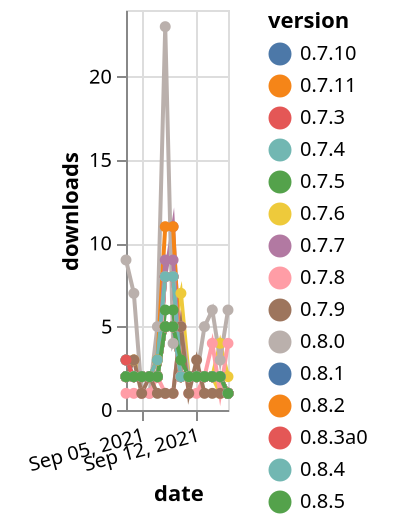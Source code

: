{"$schema": "https://vega.github.io/schema/vega-lite/v5.json", "description": "A simple bar chart with embedded data.", "data": {"values": [{"date": "2021-09-03", "total": 4781, "delta": 2, "version": "0.8.5dev0"}, {"date": "2021-09-04", "total": 4783, "delta": 2, "version": "0.8.5dev0"}, {"date": "2021-09-05", "total": 4785, "delta": 2, "version": "0.8.5dev0"}, {"date": "2021-09-06", "total": 4787, "delta": 2, "version": "0.8.5dev0"}, {"date": "2021-09-07", "total": 4789, "delta": 2, "version": "0.8.5dev0"}, {"date": "2021-09-08", "total": 4797, "delta": 8, "version": "0.8.5dev0"}, {"date": "2021-09-09", "total": 4805, "delta": 8, "version": "0.8.5dev0"}, {"date": "2021-09-10", "total": 4807, "delta": 2, "version": "0.8.5dev0"}, {"date": "2021-09-11", "total": 4809, "delta": 2, "version": "0.8.5dev0"}, {"date": "2021-09-12", "total": 4811, "delta": 2, "version": "0.8.5dev0"}, {"date": "2021-09-13", "total": 4813, "delta": 2, "version": "0.8.5dev0"}, {"date": "2021-09-14", "total": 4815, "delta": 2, "version": "0.8.5dev0"}, {"date": "2021-09-15", "total": 4816, "delta": 1, "version": "0.8.5dev0"}, {"date": "2021-09-16", "total": 4817, "delta": 1, "version": "0.8.5dev0"}, {"date": "2021-09-03", "total": 5264, "delta": 2, "version": "0.9.6a0"}, {"date": "2021-09-04", "total": 5267, "delta": 3, "version": "0.9.6a0"}, {"date": "2021-09-05", "total": 5269, "delta": 2, "version": "0.9.6a0"}, {"date": "2021-09-06", "total": 5271, "delta": 2, "version": "0.9.6a0"}, {"date": "2021-09-07", "total": 5273, "delta": 2, "version": "0.9.6a0"}, {"date": "2021-09-08", "total": 5281, "delta": 8, "version": "0.9.6a0"}, {"date": "2021-09-09", "total": 5292, "delta": 11, "version": "0.9.6a0"}, {"date": "2021-09-10", "total": 5294, "delta": 2, "version": "0.9.6a0"}, {"date": "2021-09-11", "total": 5296, "delta": 2, "version": "0.9.6a0"}, {"date": "2021-09-12", "total": 5298, "delta": 2, "version": "0.9.6a0"}, {"date": "2021-09-13", "total": 5300, "delta": 2, "version": "0.9.6a0"}, {"date": "2021-09-14", "total": 5302, "delta": 2, "version": "0.9.6a0"}, {"date": "2021-09-15", "total": 5304, "delta": 2, "version": "0.9.6a0"}, {"date": "2021-09-16", "total": 5305, "delta": 1, "version": "0.9.6a0"}, {"date": "2021-09-03", "total": 4410, "delta": 3, "version": "0.9.6"}, {"date": "2021-09-04", "total": 4413, "delta": 3, "version": "0.9.6"}, {"date": "2021-09-05", "total": 4415, "delta": 2, "version": "0.9.6"}, {"date": "2021-09-06", "total": 4417, "delta": 2, "version": "0.9.6"}, {"date": "2021-09-07", "total": 4420, "delta": 3, "version": "0.9.6"}, {"date": "2021-09-08", "total": 4425, "delta": 5, "version": "0.9.6"}, {"date": "2021-09-09", "total": 4430, "delta": 5, "version": "0.9.6"}, {"date": "2021-09-10", "total": 4437, "delta": 7, "version": "0.9.6"}, {"date": "2021-09-11", "total": 4439, "delta": 2, "version": "0.9.6"}, {"date": "2021-09-12", "total": 4441, "delta": 2, "version": "0.9.6"}, {"date": "2021-09-13", "total": 4443, "delta": 2, "version": "0.9.6"}, {"date": "2021-09-14", "total": 4445, "delta": 2, "version": "0.9.6"}, {"date": "2021-09-15", "total": 4449, "delta": 4, "version": "0.9.6"}, {"date": "2021-09-16", "total": 4451, "delta": 2, "version": "0.9.6"}, {"date": "2021-09-03", "total": 2709, "delta": 2, "version": "0.9.2"}, {"date": "2021-09-04", "total": 2711, "delta": 2, "version": "0.9.2"}, {"date": "2021-09-05", "total": 2713, "delta": 2, "version": "0.9.2"}, {"date": "2021-09-06", "total": 2715, "delta": 2, "version": "0.9.2"}, {"date": "2021-09-07", "total": 2717, "delta": 2, "version": "0.9.2"}, {"date": "2021-09-08", "total": 2722, "delta": 5, "version": "0.9.2"}, {"date": "2021-09-09", "total": 2727, "delta": 5, "version": "0.9.2"}, {"date": "2021-09-10", "total": 2729, "delta": 2, "version": "0.9.2"}, {"date": "2021-09-11", "total": 2731, "delta": 2, "version": "0.9.2"}, {"date": "2021-09-12", "total": 2733, "delta": 2, "version": "0.9.2"}, {"date": "2021-09-13", "total": 2735, "delta": 2, "version": "0.9.2"}, {"date": "2021-09-14", "total": 2737, "delta": 2, "version": "0.9.2"}, {"date": "2021-09-15", "total": 2739, "delta": 2, "version": "0.9.2"}, {"date": "2021-09-16", "total": 2740, "delta": 1, "version": "0.9.2"}, {"date": "2021-09-03", "total": 3496, "delta": 2, "version": "0.7.5"}, {"date": "2021-09-04", "total": 3498, "delta": 2, "version": "0.7.5"}, {"date": "2021-09-05", "total": 3500, "delta": 2, "version": "0.7.5"}, {"date": "2021-09-06", "total": 3502, "delta": 2, "version": "0.7.5"}, {"date": "2021-09-07", "total": 3504, "delta": 2, "version": "0.7.5"}, {"date": "2021-09-08", "total": 3509, "delta": 5, "version": "0.7.5"}, {"date": "2021-09-09", "total": 3514, "delta": 5, "version": "0.7.5"}, {"date": "2021-09-10", "total": 3516, "delta": 2, "version": "0.7.5"}, {"date": "2021-09-11", "total": 3518, "delta": 2, "version": "0.7.5"}, {"date": "2021-09-12", "total": 3520, "delta": 2, "version": "0.7.5"}, {"date": "2021-09-13", "total": 3522, "delta": 2, "version": "0.7.5"}, {"date": "2021-09-14", "total": 3524, "delta": 2, "version": "0.7.5"}, {"date": "2021-09-15", "total": 3526, "delta": 2, "version": "0.7.5"}, {"date": "2021-09-16", "total": 3527, "delta": 1, "version": "0.7.5"}, {"date": "2021-09-03", "total": 655, "delta": 9, "version": "0.9.9"}, {"date": "2021-09-04", "total": 662, "delta": 7, "version": "0.9.9"}, {"date": "2021-09-05", "total": 663, "delta": 1, "version": "0.9.9"}, {"date": "2021-09-06", "total": 664, "delta": 1, "version": "0.9.9"}, {"date": "2021-09-07", "total": 669, "delta": 5, "version": "0.9.9"}, {"date": "2021-09-08", "total": 692, "delta": 23, "version": "0.9.9"}, {"date": "2021-09-09", "total": 696, "delta": 4, "version": "0.9.9"}, {"date": "2021-09-10", "total": 701, "delta": 5, "version": "0.9.9"}, {"date": "2021-09-11", "total": 703, "delta": 2, "version": "0.9.9"}, {"date": "2021-09-12", "total": 705, "delta": 2, "version": "0.9.9"}, {"date": "2021-09-13", "total": 710, "delta": 5, "version": "0.9.9"}, {"date": "2021-09-14", "total": 716, "delta": 6, "version": "0.9.9"}, {"date": "2021-09-15", "total": 719, "delta": 3, "version": "0.9.9"}, {"date": "2021-09-16", "total": 725, "delta": 6, "version": "0.9.9"}, {"date": "2021-09-03", "total": 6466, "delta": 2, "version": "0.9.2a0"}, {"date": "2021-09-04", "total": 6468, "delta": 2, "version": "0.9.2a0"}, {"date": "2021-09-05", "total": 6470, "delta": 2, "version": "0.9.2a0"}, {"date": "2021-09-06", "total": 6472, "delta": 2, "version": "0.9.2a0"}, {"date": "2021-09-07", "total": 6475, "delta": 3, "version": "0.9.2a0"}, {"date": "2021-09-08", "total": 6486, "delta": 11, "version": "0.9.2a0"}, {"date": "2021-09-09", "total": 6497, "delta": 11, "version": "0.9.2a0"}, {"date": "2021-09-10", "total": 6499, "delta": 2, "version": "0.9.2a0"}, {"date": "2021-09-11", "total": 6501, "delta": 2, "version": "0.9.2a0"}, {"date": "2021-09-12", "total": 6503, "delta": 2, "version": "0.9.2a0"}, {"date": "2021-09-13", "total": 6505, "delta": 2, "version": "0.9.2a0"}, {"date": "2021-09-14", "total": 6507, "delta": 2, "version": "0.9.2a0"}, {"date": "2021-09-15", "total": 6509, "delta": 2, "version": "0.9.2a0"}, {"date": "2021-09-16", "total": 6510, "delta": 1, "version": "0.9.2a0"}, {"date": "2021-09-03", "total": 1659, "delta": 1, "version": "0.9.7"}, {"date": "2021-09-04", "total": 1660, "delta": 1, "version": "0.9.7"}, {"date": "2021-09-05", "total": 1661, "delta": 1, "version": "0.9.7"}, {"date": "2021-09-06", "total": 1662, "delta": 1, "version": "0.9.7"}, {"date": "2021-09-07", "total": 1664, "delta": 2, "version": "0.9.7"}, {"date": "2021-09-08", "total": 1665, "delta": 1, "version": "0.9.7"}, {"date": "2021-09-09", "total": 1666, "delta": 1, "version": "0.9.7"}, {"date": "2021-09-10", "total": 1671, "delta": 5, "version": "0.9.7"}, {"date": "2021-09-11", "total": 1672, "delta": 1, "version": "0.9.7"}, {"date": "2021-09-12", "total": 1673, "delta": 1, "version": "0.9.7"}, {"date": "2021-09-13", "total": 1675, "delta": 2, "version": "0.9.7"}, {"date": "2021-09-14", "total": 1679, "delta": 4, "version": "0.9.7"}, {"date": "2021-09-15", "total": 1680, "delta": 1, "version": "0.9.7"}, {"date": "2021-09-16", "total": 1684, "delta": 4, "version": "0.9.7"}, {"date": "2021-09-03", "total": 3897, "delta": 2, "version": "0.8.1"}, {"date": "2021-09-04", "total": 3899, "delta": 2, "version": "0.8.1"}, {"date": "2021-09-05", "total": 3901, "delta": 2, "version": "0.8.1"}, {"date": "2021-09-06", "total": 3903, "delta": 2, "version": "0.8.1"}, {"date": "2021-09-07", "total": 3905, "delta": 2, "version": "0.8.1"}, {"date": "2021-09-08", "total": 3910, "delta": 5, "version": "0.8.1"}, {"date": "2021-09-09", "total": 3915, "delta": 5, "version": "0.8.1"}, {"date": "2021-09-10", "total": 3917, "delta": 2, "version": "0.8.1"}, {"date": "2021-09-11", "total": 3919, "delta": 2, "version": "0.8.1"}, {"date": "2021-09-12", "total": 3921, "delta": 2, "version": "0.8.1"}, {"date": "2021-09-13", "total": 3923, "delta": 2, "version": "0.8.1"}, {"date": "2021-09-14", "total": 3925, "delta": 2, "version": "0.8.1"}, {"date": "2021-09-15", "total": 3927, "delta": 2, "version": "0.8.1"}, {"date": "2021-09-16", "total": 3928, "delta": 1, "version": "0.8.1"}, {"date": "2021-09-03", "total": 3776, "delta": 2, "version": "0.7.9"}, {"date": "2021-09-04", "total": 3778, "delta": 2, "version": "0.7.9"}, {"date": "2021-09-05", "total": 3780, "delta": 2, "version": "0.7.9"}, {"date": "2021-09-06", "total": 3782, "delta": 2, "version": "0.7.9"}, {"date": "2021-09-07", "total": 3784, "delta": 2, "version": "0.7.9"}, {"date": "2021-09-08", "total": 3789, "delta": 5, "version": "0.7.9"}, {"date": "2021-09-09", "total": 3794, "delta": 5, "version": "0.7.9"}, {"date": "2021-09-10", "total": 3796, "delta": 2, "version": "0.7.9"}, {"date": "2021-09-11", "total": 3798, "delta": 2, "version": "0.7.9"}, {"date": "2021-09-12", "total": 3800, "delta": 2, "version": "0.7.9"}, {"date": "2021-09-13", "total": 3802, "delta": 2, "version": "0.7.9"}, {"date": "2021-09-14", "total": 3804, "delta": 2, "version": "0.7.9"}, {"date": "2021-09-15", "total": 3806, "delta": 2, "version": "0.7.9"}, {"date": "2021-09-16", "total": 3807, "delta": 1, "version": "0.7.9"}, {"date": "2021-09-03", "total": 3421, "delta": 2, "version": "0.8.2"}, {"date": "2021-09-04", "total": 3423, "delta": 2, "version": "0.8.2"}, {"date": "2021-09-05", "total": 3425, "delta": 2, "version": "0.8.2"}, {"date": "2021-09-06", "total": 3427, "delta": 2, "version": "0.8.2"}, {"date": "2021-09-07", "total": 3429, "delta": 2, "version": "0.8.2"}, {"date": "2021-09-08", "total": 3434, "delta": 5, "version": "0.8.2"}, {"date": "2021-09-09", "total": 3439, "delta": 5, "version": "0.8.2"}, {"date": "2021-09-10", "total": 3441, "delta": 2, "version": "0.8.2"}, {"date": "2021-09-11", "total": 3443, "delta": 2, "version": "0.8.2"}, {"date": "2021-09-12", "total": 3445, "delta": 2, "version": "0.8.2"}, {"date": "2021-09-13", "total": 3447, "delta": 2, "version": "0.8.2"}, {"date": "2021-09-14", "total": 3449, "delta": 2, "version": "0.8.2"}, {"date": "2021-09-15", "total": 3451, "delta": 2, "version": "0.8.2"}, {"date": "2021-09-16", "total": 3452, "delta": 1, "version": "0.8.2"}, {"date": "2021-09-03", "total": 4815, "delta": 2, "version": "0.7.11"}, {"date": "2021-09-04", "total": 4817, "delta": 2, "version": "0.7.11"}, {"date": "2021-09-05", "total": 4819, "delta": 2, "version": "0.7.11"}, {"date": "2021-09-06", "total": 4821, "delta": 2, "version": "0.7.11"}, {"date": "2021-09-07", "total": 4823, "delta": 2, "version": "0.7.11"}, {"date": "2021-09-08", "total": 4828, "delta": 5, "version": "0.7.11"}, {"date": "2021-09-09", "total": 4833, "delta": 5, "version": "0.7.11"}, {"date": "2021-09-10", "total": 4835, "delta": 2, "version": "0.7.11"}, {"date": "2021-09-11", "total": 4837, "delta": 2, "version": "0.7.11"}, {"date": "2021-09-12", "total": 4839, "delta": 2, "version": "0.7.11"}, {"date": "2021-09-13", "total": 4841, "delta": 2, "version": "0.7.11"}, {"date": "2021-09-14", "total": 4843, "delta": 2, "version": "0.7.11"}, {"date": "2021-09-15", "total": 4845, "delta": 2, "version": "0.7.11"}, {"date": "2021-09-16", "total": 4846, "delta": 1, "version": "0.7.11"}, {"date": "2021-09-03", "total": 3452, "delta": 2, "version": "0.9.1"}, {"date": "2021-09-04", "total": 3454, "delta": 2, "version": "0.9.1"}, {"date": "2021-09-05", "total": 3456, "delta": 2, "version": "0.9.1"}, {"date": "2021-09-06", "total": 3458, "delta": 2, "version": "0.9.1"}, {"date": "2021-09-07", "total": 3460, "delta": 2, "version": "0.9.1"}, {"date": "2021-09-08", "total": 3465, "delta": 5, "version": "0.9.1"}, {"date": "2021-09-09", "total": 3470, "delta": 5, "version": "0.9.1"}, {"date": "2021-09-10", "total": 3472, "delta": 2, "version": "0.9.1"}, {"date": "2021-09-11", "total": 3474, "delta": 2, "version": "0.9.1"}, {"date": "2021-09-12", "total": 3476, "delta": 2, "version": "0.9.1"}, {"date": "2021-09-13", "total": 3478, "delta": 2, "version": "0.9.1"}, {"date": "2021-09-14", "total": 3480, "delta": 2, "version": "0.9.1"}, {"date": "2021-09-15", "total": 3482, "delta": 2, "version": "0.9.1"}, {"date": "2021-09-16", "total": 3483, "delta": 1, "version": "0.9.1"}, {"date": "2021-09-03", "total": 4522, "delta": 2, "version": "0.8.5"}, {"date": "2021-09-04", "total": 4524, "delta": 2, "version": "0.8.5"}, {"date": "2021-09-05", "total": 4526, "delta": 2, "version": "0.8.5"}, {"date": "2021-09-06", "total": 4528, "delta": 2, "version": "0.8.5"}, {"date": "2021-09-07", "total": 4530, "delta": 2, "version": "0.8.5"}, {"date": "2021-09-08", "total": 4536, "delta": 6, "version": "0.8.5"}, {"date": "2021-09-09", "total": 4542, "delta": 6, "version": "0.8.5"}, {"date": "2021-09-10", "total": 4544, "delta": 2, "version": "0.8.5"}, {"date": "2021-09-11", "total": 4546, "delta": 2, "version": "0.8.5"}, {"date": "2021-09-12", "total": 4548, "delta": 2, "version": "0.8.5"}, {"date": "2021-09-13", "total": 4550, "delta": 2, "version": "0.8.5"}, {"date": "2021-09-14", "total": 4552, "delta": 2, "version": "0.8.5"}, {"date": "2021-09-15", "total": 4554, "delta": 2, "version": "0.8.5"}, {"date": "2021-09-16", "total": 4555, "delta": 1, "version": "0.8.5"}, {"date": "2021-09-03", "total": 3914, "delta": 2, "version": "0.8.0"}, {"date": "2021-09-04", "total": 3916, "delta": 2, "version": "0.8.0"}, {"date": "2021-09-05", "total": 3918, "delta": 2, "version": "0.8.0"}, {"date": "2021-09-06", "total": 3920, "delta": 2, "version": "0.8.0"}, {"date": "2021-09-07", "total": 3922, "delta": 2, "version": "0.8.0"}, {"date": "2021-09-08", "total": 3927, "delta": 5, "version": "0.8.0"}, {"date": "2021-09-09", "total": 3932, "delta": 5, "version": "0.8.0"}, {"date": "2021-09-10", "total": 3934, "delta": 2, "version": "0.8.0"}, {"date": "2021-09-11", "total": 3936, "delta": 2, "version": "0.8.0"}, {"date": "2021-09-12", "total": 3938, "delta": 2, "version": "0.8.0"}, {"date": "2021-09-13", "total": 3940, "delta": 2, "version": "0.8.0"}, {"date": "2021-09-14", "total": 3942, "delta": 2, "version": "0.8.0"}, {"date": "2021-09-15", "total": 3944, "delta": 2, "version": "0.8.0"}, {"date": "2021-09-16", "total": 3945, "delta": 1, "version": "0.8.0"}, {"date": "2021-09-03", "total": 4820, "delta": 3, "version": "0.7.10"}, {"date": "2021-09-04", "total": 4822, "delta": 2, "version": "0.7.10"}, {"date": "2021-09-05", "total": 4824, "delta": 2, "version": "0.7.10"}, {"date": "2021-09-06", "total": 4826, "delta": 2, "version": "0.7.10"}, {"date": "2021-09-07", "total": 4828, "delta": 2, "version": "0.7.10"}, {"date": "2021-09-08", "total": 4836, "delta": 8, "version": "0.7.10"}, {"date": "2021-09-09", "total": 4844, "delta": 8, "version": "0.7.10"}, {"date": "2021-09-10", "total": 4846, "delta": 2, "version": "0.7.10"}, {"date": "2021-09-11", "total": 4848, "delta": 2, "version": "0.7.10"}, {"date": "2021-09-12", "total": 4850, "delta": 2, "version": "0.7.10"}, {"date": "2021-09-13", "total": 4852, "delta": 2, "version": "0.7.10"}, {"date": "2021-09-14", "total": 4854, "delta": 2, "version": "0.7.10"}, {"date": "2021-09-15", "total": 4856, "delta": 2, "version": "0.7.10"}, {"date": "2021-09-16", "total": 4857, "delta": 1, "version": "0.7.10"}, {"date": "2021-09-03", "total": 3470, "delta": 3, "version": "0.8.4"}, {"date": "2021-09-04", "total": 3472, "delta": 2, "version": "0.8.4"}, {"date": "2021-09-05", "total": 3474, "delta": 2, "version": "0.8.4"}, {"date": "2021-09-06", "total": 3476, "delta": 2, "version": "0.8.4"}, {"date": "2021-09-07", "total": 3478, "delta": 2, "version": "0.8.4"}, {"date": "2021-09-08", "total": 3483, "delta": 5, "version": "0.8.4"}, {"date": "2021-09-09", "total": 3488, "delta": 5, "version": "0.8.4"}, {"date": "2021-09-10", "total": 3490, "delta": 2, "version": "0.8.4"}, {"date": "2021-09-11", "total": 3492, "delta": 2, "version": "0.8.4"}, {"date": "2021-09-12", "total": 3494, "delta": 2, "version": "0.8.4"}, {"date": "2021-09-13", "total": 3496, "delta": 2, "version": "0.8.4"}, {"date": "2021-09-14", "total": 3498, "delta": 2, "version": "0.8.4"}, {"date": "2021-09-15", "total": 3500, "delta": 2, "version": "0.8.4"}, {"date": "2021-09-16", "total": 3501, "delta": 1, "version": "0.8.4"}, {"date": "2021-09-03", "total": 3626, "delta": 2, "version": "0.7.3"}, {"date": "2021-09-04", "total": 3628, "delta": 2, "version": "0.7.3"}, {"date": "2021-09-05", "total": 3630, "delta": 2, "version": "0.7.3"}, {"date": "2021-09-06", "total": 3632, "delta": 2, "version": "0.7.3"}, {"date": "2021-09-07", "total": 3634, "delta": 2, "version": "0.7.3"}, {"date": "2021-09-08", "total": 3639, "delta": 5, "version": "0.7.3"}, {"date": "2021-09-09", "total": 3644, "delta": 5, "version": "0.7.3"}, {"date": "2021-09-10", "total": 3646, "delta": 2, "version": "0.7.3"}, {"date": "2021-09-11", "total": 3648, "delta": 2, "version": "0.7.3"}, {"date": "2021-09-12", "total": 3650, "delta": 2, "version": "0.7.3"}, {"date": "2021-09-13", "total": 3652, "delta": 2, "version": "0.7.3"}, {"date": "2021-09-14", "total": 3654, "delta": 2, "version": "0.7.3"}, {"date": "2021-09-15", "total": 3656, "delta": 2, "version": "0.7.3"}, {"date": "2021-09-16", "total": 3657, "delta": 1, "version": "0.7.3"}, {"date": "2021-09-03", "total": 6022, "delta": 2, "version": "0.8.6a0"}, {"date": "2021-09-04", "total": 6024, "delta": 2, "version": "0.8.6a0"}, {"date": "2021-09-05", "total": 6026, "delta": 2, "version": "0.8.6a0"}, {"date": "2021-09-06", "total": 6028, "delta": 2, "version": "0.8.6a0"}, {"date": "2021-09-07", "total": 6030, "delta": 2, "version": "0.8.6a0"}, {"date": "2021-09-08", "total": 6039, "delta": 9, "version": "0.8.6a0"}, {"date": "2021-09-09", "total": 6048, "delta": 9, "version": "0.8.6a0"}, {"date": "2021-09-10", "total": 6050, "delta": 2, "version": "0.8.6a0"}, {"date": "2021-09-11", "total": 6052, "delta": 2, "version": "0.8.6a0"}, {"date": "2021-09-12", "total": 6054, "delta": 2, "version": "0.8.6a0"}, {"date": "2021-09-13", "total": 6056, "delta": 2, "version": "0.8.6a0"}, {"date": "2021-09-14", "total": 6058, "delta": 2, "version": "0.8.6a0"}, {"date": "2021-09-15", "total": 6060, "delta": 2, "version": "0.8.6a0"}, {"date": "2021-09-16", "total": 6061, "delta": 1, "version": "0.8.6a0"}, {"date": "2021-09-03", "total": 5140, "delta": 2, "version": "0.8.3a0"}, {"date": "2021-09-04", "total": 5142, "delta": 2, "version": "0.8.3a0"}, {"date": "2021-09-05", "total": 5144, "delta": 2, "version": "0.8.3a0"}, {"date": "2021-09-06", "total": 5146, "delta": 2, "version": "0.8.3a0"}, {"date": "2021-09-07", "total": 5148, "delta": 2, "version": "0.8.3a0"}, {"date": "2021-09-08", "total": 5156, "delta": 8, "version": "0.8.3a0"}, {"date": "2021-09-09", "total": 5164, "delta": 8, "version": "0.8.3a0"}, {"date": "2021-09-10", "total": 5166, "delta": 2, "version": "0.8.3a0"}, {"date": "2021-09-11", "total": 5168, "delta": 2, "version": "0.8.3a0"}, {"date": "2021-09-12", "total": 5170, "delta": 2, "version": "0.8.3a0"}, {"date": "2021-09-13", "total": 5172, "delta": 2, "version": "0.8.3a0"}, {"date": "2021-09-14", "total": 5174, "delta": 2, "version": "0.8.3a0"}, {"date": "2021-09-15", "total": 5176, "delta": 2, "version": "0.8.3a0"}, {"date": "2021-09-16", "total": 5177, "delta": 1, "version": "0.8.3a0"}, {"date": "2021-09-03", "total": 3578, "delta": 2, "version": "0.9.1a0"}, {"date": "2021-09-04", "total": 3580, "delta": 2, "version": "0.9.1a0"}, {"date": "2021-09-05", "total": 3582, "delta": 2, "version": "0.9.1a0"}, {"date": "2021-09-06", "total": 3584, "delta": 2, "version": "0.9.1a0"}, {"date": "2021-09-07", "total": 3586, "delta": 2, "version": "0.9.1a0"}, {"date": "2021-09-08", "total": 3591, "delta": 5, "version": "0.9.1a0"}, {"date": "2021-09-09", "total": 3596, "delta": 5, "version": "0.9.1a0"}, {"date": "2021-09-10", "total": 3598, "delta": 2, "version": "0.9.1a0"}, {"date": "2021-09-11", "total": 3600, "delta": 2, "version": "0.9.1a0"}, {"date": "2021-09-12", "total": 3602, "delta": 2, "version": "0.9.1a0"}, {"date": "2021-09-13", "total": 3604, "delta": 2, "version": "0.9.1a0"}, {"date": "2021-09-14", "total": 3606, "delta": 2, "version": "0.9.1a0"}, {"date": "2021-09-15", "total": 3608, "delta": 2, "version": "0.9.1a0"}, {"date": "2021-09-16", "total": 3609, "delta": 1, "version": "0.9.1a0"}, {"date": "2021-09-03", "total": 3434, "delta": 2, "version": "0.7.7"}, {"date": "2021-09-04", "total": 3436, "delta": 2, "version": "0.7.7"}, {"date": "2021-09-05", "total": 3438, "delta": 2, "version": "0.7.7"}, {"date": "2021-09-06", "total": 3440, "delta": 2, "version": "0.7.7"}, {"date": "2021-09-07", "total": 3442, "delta": 2, "version": "0.7.7"}, {"date": "2021-09-08", "total": 3447, "delta": 5, "version": "0.7.7"}, {"date": "2021-09-09", "total": 3452, "delta": 5, "version": "0.7.7"}, {"date": "2021-09-10", "total": 3454, "delta": 2, "version": "0.7.7"}, {"date": "2021-09-11", "total": 3456, "delta": 2, "version": "0.7.7"}, {"date": "2021-09-12", "total": 3458, "delta": 2, "version": "0.7.7"}, {"date": "2021-09-13", "total": 3460, "delta": 2, "version": "0.7.7"}, {"date": "2021-09-14", "total": 3462, "delta": 2, "version": "0.7.7"}, {"date": "2021-09-15", "total": 3464, "delta": 2, "version": "0.7.7"}, {"date": "2021-09-16", "total": 3465, "delta": 1, "version": "0.7.7"}, {"date": "2021-09-03", "total": 4845, "delta": 2, "version": "0.7.8"}, {"date": "2021-09-04", "total": 4847, "delta": 2, "version": "0.7.8"}, {"date": "2021-09-05", "total": 4849, "delta": 2, "version": "0.7.8"}, {"date": "2021-09-06", "total": 4851, "delta": 2, "version": "0.7.8"}, {"date": "2021-09-07", "total": 4853, "delta": 2, "version": "0.7.8"}, {"date": "2021-09-08", "total": 4861, "delta": 8, "version": "0.7.8"}, {"date": "2021-09-09", "total": 4869, "delta": 8, "version": "0.7.8"}, {"date": "2021-09-10", "total": 4871, "delta": 2, "version": "0.7.8"}, {"date": "2021-09-11", "total": 4873, "delta": 2, "version": "0.7.8"}, {"date": "2021-09-12", "total": 4875, "delta": 2, "version": "0.7.8"}, {"date": "2021-09-13", "total": 4877, "delta": 2, "version": "0.7.8"}, {"date": "2021-09-14", "total": 4879, "delta": 2, "version": "0.7.8"}, {"date": "2021-09-15", "total": 4881, "delta": 2, "version": "0.7.8"}, {"date": "2021-09-16", "total": 4882, "delta": 1, "version": "0.7.8"}, {"date": "2021-09-03", "total": 1273, "delta": 2, "version": "0.9.8"}, {"date": "2021-09-04", "total": 1276, "delta": 3, "version": "0.9.8"}, {"date": "2021-09-05", "total": 1277, "delta": 1, "version": "0.9.8"}, {"date": "2021-09-06", "total": 1279, "delta": 2, "version": "0.9.8"}, {"date": "2021-09-07", "total": 1280, "delta": 1, "version": "0.9.8"}, {"date": "2021-09-08", "total": 1281, "delta": 1, "version": "0.9.8"}, {"date": "2021-09-09", "total": 1282, "delta": 1, "version": "0.9.8"}, {"date": "2021-09-10", "total": 1287, "delta": 5, "version": "0.9.8"}, {"date": "2021-09-11", "total": 1288, "delta": 1, "version": "0.9.8"}, {"date": "2021-09-12", "total": 1291, "delta": 3, "version": "0.9.8"}, {"date": "2021-09-13", "total": 1292, "delta": 1, "version": "0.9.8"}, {"date": "2021-09-14", "total": 1293, "delta": 1, "version": "0.9.8"}, {"date": "2021-09-15", "total": 1294, "delta": 1, "version": "0.9.8"}, {"date": "2021-09-16", "total": 1295, "delta": 1, "version": "0.9.8"}, {"date": "2021-09-03", "total": 3569, "delta": 2, "version": "0.7.6"}, {"date": "2021-09-04", "total": 3571, "delta": 2, "version": "0.7.6"}, {"date": "2021-09-05", "total": 3573, "delta": 2, "version": "0.7.6"}, {"date": "2021-09-06", "total": 3575, "delta": 2, "version": "0.7.6"}, {"date": "2021-09-07", "total": 3577, "delta": 2, "version": "0.7.6"}, {"date": "2021-09-08", "total": 3582, "delta": 5, "version": "0.7.6"}, {"date": "2021-09-09", "total": 3587, "delta": 5, "version": "0.7.6"}, {"date": "2021-09-10", "total": 3589, "delta": 2, "version": "0.7.6"}, {"date": "2021-09-11", "total": 3591, "delta": 2, "version": "0.7.6"}, {"date": "2021-09-12", "total": 3593, "delta": 2, "version": "0.7.6"}, {"date": "2021-09-13", "total": 3595, "delta": 2, "version": "0.7.6"}, {"date": "2021-09-14", "total": 3597, "delta": 2, "version": "0.7.6"}, {"date": "2021-09-15", "total": 3599, "delta": 2, "version": "0.7.6"}, {"date": "2021-09-16", "total": 3600, "delta": 1, "version": "0.7.6"}, {"date": "2021-09-03", "total": 5148, "delta": 2, "version": "0.7.4"}, {"date": "2021-09-04", "total": 5150, "delta": 2, "version": "0.7.4"}, {"date": "2021-09-05", "total": 5152, "delta": 2, "version": "0.7.4"}, {"date": "2021-09-06", "total": 5154, "delta": 2, "version": "0.7.4"}, {"date": "2021-09-07", "total": 5157, "delta": 3, "version": "0.7.4"}, {"date": "2021-09-08", "total": 5165, "delta": 8, "version": "0.7.4"}, {"date": "2021-09-09", "total": 5173, "delta": 8, "version": "0.7.4"}, {"date": "2021-09-10", "total": 5175, "delta": 2, "version": "0.7.4"}, {"date": "2021-09-11", "total": 5177, "delta": 2, "version": "0.7.4"}, {"date": "2021-09-12", "total": 5179, "delta": 2, "version": "0.7.4"}, {"date": "2021-09-13", "total": 5181, "delta": 2, "version": "0.7.4"}, {"date": "2021-09-14", "total": 5183, "delta": 2, "version": "0.7.4"}, {"date": "2021-09-15", "total": 5185, "delta": 2, "version": "0.7.4"}, {"date": "2021-09-16", "total": 5186, "delta": 1, "version": "0.7.4"}, {"date": "2021-09-03", "total": 3507, "delta": 3, "version": "0.9.3"}, {"date": "2021-09-04", "total": 3509, "delta": 2, "version": "0.9.3"}, {"date": "2021-09-05", "total": 3511, "delta": 2, "version": "0.9.3"}, {"date": "2021-09-06", "total": 3513, "delta": 2, "version": "0.9.3"}, {"date": "2021-09-07", "total": 3515, "delta": 2, "version": "0.9.3"}, {"date": "2021-09-08", "total": 3520, "delta": 5, "version": "0.9.3"}, {"date": "2021-09-09", "total": 3525, "delta": 5, "version": "0.9.3"}, {"date": "2021-09-10", "total": 3527, "delta": 2, "version": "0.9.3"}, {"date": "2021-09-11", "total": 3529, "delta": 2, "version": "0.9.3"}, {"date": "2021-09-12", "total": 3531, "delta": 2, "version": "0.9.3"}, {"date": "2021-09-13", "total": 3533, "delta": 2, "version": "0.9.3"}, {"date": "2021-09-14", "total": 3535, "delta": 2, "version": "0.9.3"}, {"date": "2021-09-15", "total": 3537, "delta": 2, "version": "0.9.3"}, {"date": "2021-09-16", "total": 3538, "delta": 1, "version": "0.9.3"}, {"date": "2021-09-03", "total": 3574, "delta": 2, "version": "0.9.0"}, {"date": "2021-09-04", "total": 3576, "delta": 2, "version": "0.9.0"}, {"date": "2021-09-05", "total": 3578, "delta": 2, "version": "0.9.0"}, {"date": "2021-09-06", "total": 3580, "delta": 2, "version": "0.9.0"}, {"date": "2021-09-07", "total": 3582, "delta": 2, "version": "0.9.0"}, {"date": "2021-09-08", "total": 3587, "delta": 5, "version": "0.9.0"}, {"date": "2021-09-09", "total": 3592, "delta": 5, "version": "0.9.0"}, {"date": "2021-09-10", "total": 3594, "delta": 2, "version": "0.9.0"}, {"date": "2021-09-11", "total": 3596, "delta": 2, "version": "0.9.0"}, {"date": "2021-09-12", "total": 3598, "delta": 2, "version": "0.9.0"}, {"date": "2021-09-13", "total": 3600, "delta": 2, "version": "0.9.0"}, {"date": "2021-09-14", "total": 3602, "delta": 2, "version": "0.9.0"}, {"date": "2021-09-15", "total": 3604, "delta": 2, "version": "0.9.0"}, {"date": "2021-09-16", "total": 3605, "delta": 1, "version": "0.9.0"}, {"date": "2021-09-03", "total": 4459, "delta": 2, "version": "0.9.4a0"}, {"date": "2021-09-04", "total": 4461, "delta": 2, "version": "0.9.4a0"}, {"date": "2021-09-05", "total": 4463, "delta": 2, "version": "0.9.4a0"}, {"date": "2021-09-06", "total": 4465, "delta": 2, "version": "0.9.4a0"}, {"date": "2021-09-07", "total": 4467, "delta": 2, "version": "0.9.4a0"}, {"date": "2021-09-08", "total": 4472, "delta": 5, "version": "0.9.4a0"}, {"date": "2021-09-09", "total": 4477, "delta": 5, "version": "0.9.4a0"}, {"date": "2021-09-10", "total": 4479, "delta": 2, "version": "0.9.4a0"}, {"date": "2021-09-11", "total": 4481, "delta": 2, "version": "0.9.4a0"}, {"date": "2021-09-12", "total": 4483, "delta": 2, "version": "0.9.4a0"}, {"date": "2021-09-13", "total": 4485, "delta": 2, "version": "0.9.4a0"}, {"date": "2021-09-14", "total": 4487, "delta": 2, "version": "0.9.4a0"}, {"date": "2021-09-15", "total": 4489, "delta": 2, "version": "0.9.4a0"}, {"date": "2021-09-16", "total": 4490, "delta": 1, "version": "0.9.4a0"}, {"date": "2021-09-03", "total": 3380, "delta": 2, "version": "0.9.5"}, {"date": "2021-09-04", "total": 3382, "delta": 2, "version": "0.9.5"}, {"date": "2021-09-05", "total": 3384, "delta": 2, "version": "0.9.5"}, {"date": "2021-09-06", "total": 3386, "delta": 2, "version": "0.9.5"}, {"date": "2021-09-07", "total": 3388, "delta": 2, "version": "0.9.5"}, {"date": "2021-09-08", "total": 3393, "delta": 5, "version": "0.9.5"}, {"date": "2021-09-09", "total": 3398, "delta": 5, "version": "0.9.5"}, {"date": "2021-09-10", "total": 3401, "delta": 3, "version": "0.9.5"}, {"date": "2021-09-11", "total": 3403, "delta": 2, "version": "0.9.5"}, {"date": "2021-09-12", "total": 3405, "delta": 2, "version": "0.9.5"}, {"date": "2021-09-13", "total": 3407, "delta": 2, "version": "0.9.5"}, {"date": "2021-09-14", "total": 3409, "delta": 2, "version": "0.9.5"}, {"date": "2021-09-15", "total": 3411, "delta": 2, "version": "0.9.5"}, {"date": "2021-09-16", "total": 3412, "delta": 1, "version": "0.9.5"}]}, "width": "container", "mark": {"type": "line", "point": {"filled": true}}, "encoding": {"x": {"field": "date", "type": "temporal", "timeUnit": "yearmonthdate", "title": "date", "axis": {"labelAngle": -15}}, "y": {"field": "delta", "type": "quantitative", "title": "downloads"}, "color": {"field": "version", "type": "nominal"}, "tooltip": {"field": "delta"}}}